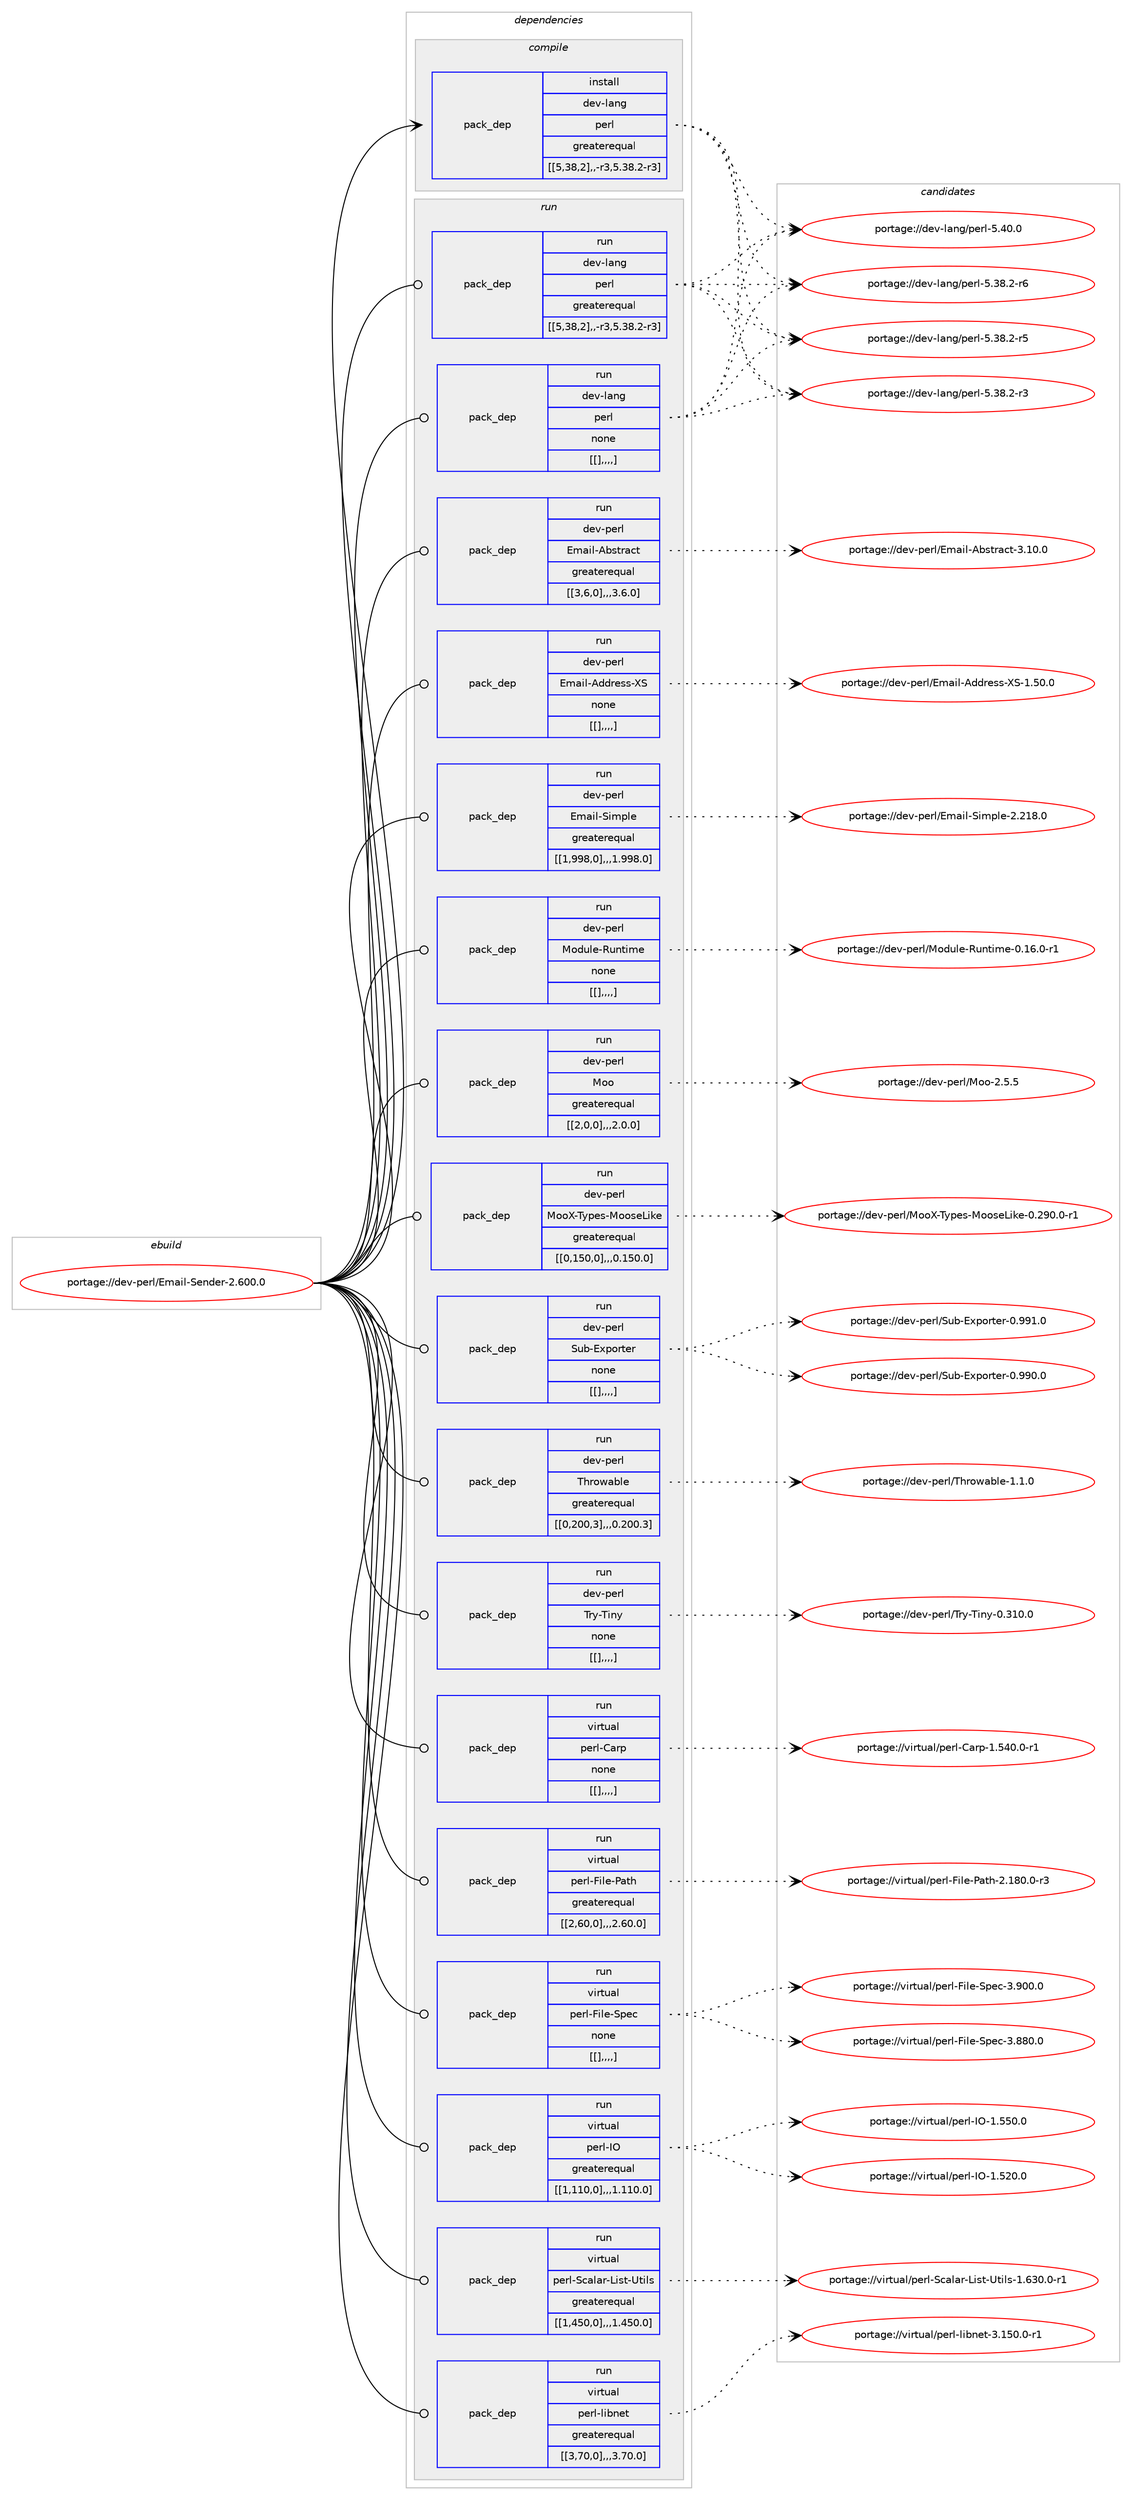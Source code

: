 digraph prolog {

# *************
# Graph options
# *************

newrank=true;
concentrate=true;
compound=true;
graph [rankdir=LR,fontname=Helvetica,fontsize=10,ranksep=1.5];#, ranksep=2.5, nodesep=0.2];
edge  [arrowhead=vee];
node  [fontname=Helvetica,fontsize=10];

# **********
# The ebuild
# **********

subgraph cluster_leftcol {
color=gray;
label=<<i>ebuild</i>>;
id [label="portage://dev-perl/Email-Sender-2.600.0", color=red, width=4, href="../dev-perl/Email-Sender-2.600.0.svg"];
}

# ****************
# The dependencies
# ****************

subgraph cluster_midcol {
color=gray;
label=<<i>dependencies</i>>;
subgraph cluster_compile {
fillcolor="#eeeeee";
style=filled;
label=<<i>compile</i>>;
subgraph pack99196 {
dependency130826 [label=<<TABLE BORDER="0" CELLBORDER="1" CELLSPACING="0" CELLPADDING="4" WIDTH="220"><TR><TD ROWSPAN="6" CELLPADDING="30">pack_dep</TD></TR><TR><TD WIDTH="110">install</TD></TR><TR><TD>dev-lang</TD></TR><TR><TD>perl</TD></TR><TR><TD>greaterequal</TD></TR><TR><TD>[[5,38,2],,-r3,5.38.2-r3]</TD></TR></TABLE>>, shape=none, color=blue];
}
id:e -> dependency130826:w [weight=20,style="solid",arrowhead="vee"];
}
subgraph cluster_compileandrun {
fillcolor="#eeeeee";
style=filled;
label=<<i>compile and run</i>>;
}
subgraph cluster_run {
fillcolor="#eeeeee";
style=filled;
label=<<i>run</i>>;
subgraph pack99197 {
dependency130827 [label=<<TABLE BORDER="0" CELLBORDER="1" CELLSPACING="0" CELLPADDING="4" WIDTH="220"><TR><TD ROWSPAN="6" CELLPADDING="30">pack_dep</TD></TR><TR><TD WIDTH="110">run</TD></TR><TR><TD>dev-lang</TD></TR><TR><TD>perl</TD></TR><TR><TD>greaterequal</TD></TR><TR><TD>[[5,38,2],,-r3,5.38.2-r3]</TD></TR></TABLE>>, shape=none, color=blue];
}
id:e -> dependency130827:w [weight=20,style="solid",arrowhead="odot"];
subgraph pack99198 {
dependency130828 [label=<<TABLE BORDER="0" CELLBORDER="1" CELLSPACING="0" CELLPADDING="4" WIDTH="220"><TR><TD ROWSPAN="6" CELLPADDING="30">pack_dep</TD></TR><TR><TD WIDTH="110">run</TD></TR><TR><TD>dev-lang</TD></TR><TR><TD>perl</TD></TR><TR><TD>none</TD></TR><TR><TD>[[],,,,]</TD></TR></TABLE>>, shape=none, color=blue];
}
id:e -> dependency130828:w [weight=20,style="solid",arrowhead="odot"];
subgraph pack99199 {
dependency130829 [label=<<TABLE BORDER="0" CELLBORDER="1" CELLSPACING="0" CELLPADDING="4" WIDTH="220"><TR><TD ROWSPAN="6" CELLPADDING="30">pack_dep</TD></TR><TR><TD WIDTH="110">run</TD></TR><TR><TD>dev-perl</TD></TR><TR><TD>Email-Abstract</TD></TR><TR><TD>greaterequal</TD></TR><TR><TD>[[3,6,0],,,3.6.0]</TD></TR></TABLE>>, shape=none, color=blue];
}
id:e -> dependency130829:w [weight=20,style="solid",arrowhead="odot"];
subgraph pack99200 {
dependency130830 [label=<<TABLE BORDER="0" CELLBORDER="1" CELLSPACING="0" CELLPADDING="4" WIDTH="220"><TR><TD ROWSPAN="6" CELLPADDING="30">pack_dep</TD></TR><TR><TD WIDTH="110">run</TD></TR><TR><TD>dev-perl</TD></TR><TR><TD>Email-Address-XS</TD></TR><TR><TD>none</TD></TR><TR><TD>[[],,,,]</TD></TR></TABLE>>, shape=none, color=blue];
}
id:e -> dependency130830:w [weight=20,style="solid",arrowhead="odot"];
subgraph pack99201 {
dependency130831 [label=<<TABLE BORDER="0" CELLBORDER="1" CELLSPACING="0" CELLPADDING="4" WIDTH="220"><TR><TD ROWSPAN="6" CELLPADDING="30">pack_dep</TD></TR><TR><TD WIDTH="110">run</TD></TR><TR><TD>dev-perl</TD></TR><TR><TD>Email-Simple</TD></TR><TR><TD>greaterequal</TD></TR><TR><TD>[[1,998,0],,,1.998.0]</TD></TR></TABLE>>, shape=none, color=blue];
}
id:e -> dependency130831:w [weight=20,style="solid",arrowhead="odot"];
subgraph pack99202 {
dependency130832 [label=<<TABLE BORDER="0" CELLBORDER="1" CELLSPACING="0" CELLPADDING="4" WIDTH="220"><TR><TD ROWSPAN="6" CELLPADDING="30">pack_dep</TD></TR><TR><TD WIDTH="110">run</TD></TR><TR><TD>dev-perl</TD></TR><TR><TD>Module-Runtime</TD></TR><TR><TD>none</TD></TR><TR><TD>[[],,,,]</TD></TR></TABLE>>, shape=none, color=blue];
}
id:e -> dependency130832:w [weight=20,style="solid",arrowhead="odot"];
subgraph pack99203 {
dependency130833 [label=<<TABLE BORDER="0" CELLBORDER="1" CELLSPACING="0" CELLPADDING="4" WIDTH="220"><TR><TD ROWSPAN="6" CELLPADDING="30">pack_dep</TD></TR><TR><TD WIDTH="110">run</TD></TR><TR><TD>dev-perl</TD></TR><TR><TD>Moo</TD></TR><TR><TD>greaterequal</TD></TR><TR><TD>[[2,0,0],,,2.0.0]</TD></TR></TABLE>>, shape=none, color=blue];
}
id:e -> dependency130833:w [weight=20,style="solid",arrowhead="odot"];
subgraph pack99204 {
dependency130834 [label=<<TABLE BORDER="0" CELLBORDER="1" CELLSPACING="0" CELLPADDING="4" WIDTH="220"><TR><TD ROWSPAN="6" CELLPADDING="30">pack_dep</TD></TR><TR><TD WIDTH="110">run</TD></TR><TR><TD>dev-perl</TD></TR><TR><TD>MooX-Types-MooseLike</TD></TR><TR><TD>greaterequal</TD></TR><TR><TD>[[0,150,0],,,0.150.0]</TD></TR></TABLE>>, shape=none, color=blue];
}
id:e -> dependency130834:w [weight=20,style="solid",arrowhead="odot"];
subgraph pack99205 {
dependency130835 [label=<<TABLE BORDER="0" CELLBORDER="1" CELLSPACING="0" CELLPADDING="4" WIDTH="220"><TR><TD ROWSPAN="6" CELLPADDING="30">pack_dep</TD></TR><TR><TD WIDTH="110">run</TD></TR><TR><TD>dev-perl</TD></TR><TR><TD>Sub-Exporter</TD></TR><TR><TD>none</TD></TR><TR><TD>[[],,,,]</TD></TR></TABLE>>, shape=none, color=blue];
}
id:e -> dependency130835:w [weight=20,style="solid",arrowhead="odot"];
subgraph pack99206 {
dependency130836 [label=<<TABLE BORDER="0" CELLBORDER="1" CELLSPACING="0" CELLPADDING="4" WIDTH="220"><TR><TD ROWSPAN="6" CELLPADDING="30">pack_dep</TD></TR><TR><TD WIDTH="110">run</TD></TR><TR><TD>dev-perl</TD></TR><TR><TD>Throwable</TD></TR><TR><TD>greaterequal</TD></TR><TR><TD>[[0,200,3],,,0.200.3]</TD></TR></TABLE>>, shape=none, color=blue];
}
id:e -> dependency130836:w [weight=20,style="solid",arrowhead="odot"];
subgraph pack99207 {
dependency130837 [label=<<TABLE BORDER="0" CELLBORDER="1" CELLSPACING="0" CELLPADDING="4" WIDTH="220"><TR><TD ROWSPAN="6" CELLPADDING="30">pack_dep</TD></TR><TR><TD WIDTH="110">run</TD></TR><TR><TD>dev-perl</TD></TR><TR><TD>Try-Tiny</TD></TR><TR><TD>none</TD></TR><TR><TD>[[],,,,]</TD></TR></TABLE>>, shape=none, color=blue];
}
id:e -> dependency130837:w [weight=20,style="solid",arrowhead="odot"];
subgraph pack99208 {
dependency130838 [label=<<TABLE BORDER="0" CELLBORDER="1" CELLSPACING="0" CELLPADDING="4" WIDTH="220"><TR><TD ROWSPAN="6" CELLPADDING="30">pack_dep</TD></TR><TR><TD WIDTH="110">run</TD></TR><TR><TD>virtual</TD></TR><TR><TD>perl-Carp</TD></TR><TR><TD>none</TD></TR><TR><TD>[[],,,,]</TD></TR></TABLE>>, shape=none, color=blue];
}
id:e -> dependency130838:w [weight=20,style="solid",arrowhead="odot"];
subgraph pack99209 {
dependency130839 [label=<<TABLE BORDER="0" CELLBORDER="1" CELLSPACING="0" CELLPADDING="4" WIDTH="220"><TR><TD ROWSPAN="6" CELLPADDING="30">pack_dep</TD></TR><TR><TD WIDTH="110">run</TD></TR><TR><TD>virtual</TD></TR><TR><TD>perl-File-Path</TD></TR><TR><TD>greaterequal</TD></TR><TR><TD>[[2,60,0],,,2.60.0]</TD></TR></TABLE>>, shape=none, color=blue];
}
id:e -> dependency130839:w [weight=20,style="solid",arrowhead="odot"];
subgraph pack99210 {
dependency130840 [label=<<TABLE BORDER="0" CELLBORDER="1" CELLSPACING="0" CELLPADDING="4" WIDTH="220"><TR><TD ROWSPAN="6" CELLPADDING="30">pack_dep</TD></TR><TR><TD WIDTH="110">run</TD></TR><TR><TD>virtual</TD></TR><TR><TD>perl-File-Spec</TD></TR><TR><TD>none</TD></TR><TR><TD>[[],,,,]</TD></TR></TABLE>>, shape=none, color=blue];
}
id:e -> dependency130840:w [weight=20,style="solid",arrowhead="odot"];
subgraph pack99211 {
dependency130841 [label=<<TABLE BORDER="0" CELLBORDER="1" CELLSPACING="0" CELLPADDING="4" WIDTH="220"><TR><TD ROWSPAN="6" CELLPADDING="30">pack_dep</TD></TR><TR><TD WIDTH="110">run</TD></TR><TR><TD>virtual</TD></TR><TR><TD>perl-IO</TD></TR><TR><TD>greaterequal</TD></TR><TR><TD>[[1,110,0],,,1.110.0]</TD></TR></TABLE>>, shape=none, color=blue];
}
id:e -> dependency130841:w [weight=20,style="solid",arrowhead="odot"];
subgraph pack99212 {
dependency130842 [label=<<TABLE BORDER="0" CELLBORDER="1" CELLSPACING="0" CELLPADDING="4" WIDTH="220"><TR><TD ROWSPAN="6" CELLPADDING="30">pack_dep</TD></TR><TR><TD WIDTH="110">run</TD></TR><TR><TD>virtual</TD></TR><TR><TD>perl-Scalar-List-Utils</TD></TR><TR><TD>greaterequal</TD></TR><TR><TD>[[1,450,0],,,1.450.0]</TD></TR></TABLE>>, shape=none, color=blue];
}
id:e -> dependency130842:w [weight=20,style="solid",arrowhead="odot"];
subgraph pack99213 {
dependency130843 [label=<<TABLE BORDER="0" CELLBORDER="1" CELLSPACING="0" CELLPADDING="4" WIDTH="220"><TR><TD ROWSPAN="6" CELLPADDING="30">pack_dep</TD></TR><TR><TD WIDTH="110">run</TD></TR><TR><TD>virtual</TD></TR><TR><TD>perl-libnet</TD></TR><TR><TD>greaterequal</TD></TR><TR><TD>[[3,70,0],,,3.70.0]</TD></TR></TABLE>>, shape=none, color=blue];
}
id:e -> dependency130843:w [weight=20,style="solid",arrowhead="odot"];
}
}

# **************
# The candidates
# **************

subgraph cluster_choices {
rank=same;
color=gray;
label=<<i>candidates</i>>;

subgraph choice99196 {
color=black;
nodesep=1;
choice10010111845108971101034711210111410845534652484648 [label="portage://dev-lang/perl-5.40.0", color=red, width=4,href="../dev-lang/perl-5.40.0.svg"];
choice100101118451089711010347112101114108455346515646504511454 [label="portage://dev-lang/perl-5.38.2-r6", color=red, width=4,href="../dev-lang/perl-5.38.2-r6.svg"];
choice100101118451089711010347112101114108455346515646504511453 [label="portage://dev-lang/perl-5.38.2-r5", color=red, width=4,href="../dev-lang/perl-5.38.2-r5.svg"];
choice100101118451089711010347112101114108455346515646504511451 [label="portage://dev-lang/perl-5.38.2-r3", color=red, width=4,href="../dev-lang/perl-5.38.2-r3.svg"];
dependency130826:e -> choice10010111845108971101034711210111410845534652484648:w [style=dotted,weight="100"];
dependency130826:e -> choice100101118451089711010347112101114108455346515646504511454:w [style=dotted,weight="100"];
dependency130826:e -> choice100101118451089711010347112101114108455346515646504511453:w [style=dotted,weight="100"];
dependency130826:e -> choice100101118451089711010347112101114108455346515646504511451:w [style=dotted,weight="100"];
}
subgraph choice99197 {
color=black;
nodesep=1;
choice10010111845108971101034711210111410845534652484648 [label="portage://dev-lang/perl-5.40.0", color=red, width=4,href="../dev-lang/perl-5.40.0.svg"];
choice100101118451089711010347112101114108455346515646504511454 [label="portage://dev-lang/perl-5.38.2-r6", color=red, width=4,href="../dev-lang/perl-5.38.2-r6.svg"];
choice100101118451089711010347112101114108455346515646504511453 [label="portage://dev-lang/perl-5.38.2-r5", color=red, width=4,href="../dev-lang/perl-5.38.2-r5.svg"];
choice100101118451089711010347112101114108455346515646504511451 [label="portage://dev-lang/perl-5.38.2-r3", color=red, width=4,href="../dev-lang/perl-5.38.2-r3.svg"];
dependency130827:e -> choice10010111845108971101034711210111410845534652484648:w [style=dotted,weight="100"];
dependency130827:e -> choice100101118451089711010347112101114108455346515646504511454:w [style=dotted,weight="100"];
dependency130827:e -> choice100101118451089711010347112101114108455346515646504511453:w [style=dotted,weight="100"];
dependency130827:e -> choice100101118451089711010347112101114108455346515646504511451:w [style=dotted,weight="100"];
}
subgraph choice99198 {
color=black;
nodesep=1;
choice10010111845108971101034711210111410845534652484648 [label="portage://dev-lang/perl-5.40.0", color=red, width=4,href="../dev-lang/perl-5.40.0.svg"];
choice100101118451089711010347112101114108455346515646504511454 [label="portage://dev-lang/perl-5.38.2-r6", color=red, width=4,href="../dev-lang/perl-5.38.2-r6.svg"];
choice100101118451089711010347112101114108455346515646504511453 [label="portage://dev-lang/perl-5.38.2-r5", color=red, width=4,href="../dev-lang/perl-5.38.2-r5.svg"];
choice100101118451089711010347112101114108455346515646504511451 [label="portage://dev-lang/perl-5.38.2-r3", color=red, width=4,href="../dev-lang/perl-5.38.2-r3.svg"];
dependency130828:e -> choice10010111845108971101034711210111410845534652484648:w [style=dotted,weight="100"];
dependency130828:e -> choice100101118451089711010347112101114108455346515646504511454:w [style=dotted,weight="100"];
dependency130828:e -> choice100101118451089711010347112101114108455346515646504511453:w [style=dotted,weight="100"];
dependency130828:e -> choice100101118451089711010347112101114108455346515646504511451:w [style=dotted,weight="100"];
}
subgraph choice99199 {
color=black;
nodesep=1;
choice10010111845112101114108476910997105108456598115116114979911645514649484648 [label="portage://dev-perl/Email-Abstract-3.10.0", color=red, width=4,href="../dev-perl/Email-Abstract-3.10.0.svg"];
dependency130829:e -> choice10010111845112101114108476910997105108456598115116114979911645514649484648:w [style=dotted,weight="100"];
}
subgraph choice99200 {
color=black;
nodesep=1;
choice10010111845112101114108476910997105108456510010011410111511545888345494653484648 [label="portage://dev-perl/Email-Address-XS-1.50.0", color=red, width=4,href="../dev-perl/Email-Address-XS-1.50.0.svg"];
dependency130830:e -> choice10010111845112101114108476910997105108456510010011410111511545888345494653484648:w [style=dotted,weight="100"];
}
subgraph choice99201 {
color=black;
nodesep=1;
choice1001011184511210111410847691099710510845831051091121081014550465049564648 [label="portage://dev-perl/Email-Simple-2.218.0", color=red, width=4,href="../dev-perl/Email-Simple-2.218.0.svg"];
dependency130831:e -> choice1001011184511210111410847691099710510845831051091121081014550465049564648:w [style=dotted,weight="100"];
}
subgraph choice99202 {
color=black;
nodesep=1;
choice1001011184511210111410847771111001171081014582117110116105109101454846495446484511449 [label="portage://dev-perl/Module-Runtime-0.16.0-r1", color=red, width=4,href="../dev-perl/Module-Runtime-0.16.0-r1.svg"];
dependency130832:e -> choice1001011184511210111410847771111001171081014582117110116105109101454846495446484511449:w [style=dotted,weight="100"];
}
subgraph choice99203 {
color=black;
nodesep=1;
choice100101118451121011141084777111111455046534653 [label="portage://dev-perl/Moo-2.5.5", color=red, width=4,href="../dev-perl/Moo-2.5.5.svg"];
dependency130833:e -> choice100101118451121011141084777111111455046534653:w [style=dotted,weight="100"];
}
subgraph choice99204 {
color=black;
nodesep=1;
choice10010111845112101114108477711111188458412111210111545771111111151017610510710145484650574846484511449 [label="portage://dev-perl/MooX-Types-MooseLike-0.290.0-r1", color=red, width=4,href="../dev-perl/MooX-Types-MooseLike-0.290.0-r1.svg"];
dependency130834:e -> choice10010111845112101114108477711111188458412111210111545771111111151017610510710145484650574846484511449:w [style=dotted,weight="100"];
}
subgraph choice99205 {
color=black;
nodesep=1;
choice1001011184511210111410847831179845691201121111141161011144548465757494648 [label="portage://dev-perl/Sub-Exporter-0.991.0", color=red, width=4,href="../dev-perl/Sub-Exporter-0.991.0.svg"];
choice1001011184511210111410847831179845691201121111141161011144548465757484648 [label="portage://dev-perl/Sub-Exporter-0.990.0", color=red, width=4,href="../dev-perl/Sub-Exporter-0.990.0.svg"];
dependency130835:e -> choice1001011184511210111410847831179845691201121111141161011144548465757494648:w [style=dotted,weight="100"];
dependency130835:e -> choice1001011184511210111410847831179845691201121111141161011144548465757484648:w [style=dotted,weight="100"];
}
subgraph choice99206 {
color=black;
nodesep=1;
choice1001011184511210111410847841041141111199798108101454946494648 [label="portage://dev-perl/Throwable-1.1.0", color=red, width=4,href="../dev-perl/Throwable-1.1.0.svg"];
dependency130836:e -> choice1001011184511210111410847841041141111199798108101454946494648:w [style=dotted,weight="100"];
}
subgraph choice99207 {
color=black;
nodesep=1;
choice10010111845112101114108478411412145841051101214548465149484648 [label="portage://dev-perl/Try-Tiny-0.310.0", color=red, width=4,href="../dev-perl/Try-Tiny-0.310.0.svg"];
dependency130837:e -> choice10010111845112101114108478411412145841051101214548465149484648:w [style=dotted,weight="100"];
}
subgraph choice99208 {
color=black;
nodesep=1;
choice118105114116117971084711210111410845679711411245494653524846484511449 [label="portage://virtual/perl-Carp-1.540.0-r1", color=red, width=4,href="../virtual/perl-Carp-1.540.0-r1.svg"];
dependency130838:e -> choice118105114116117971084711210111410845679711411245494653524846484511449:w [style=dotted,weight="100"];
}
subgraph choice99209 {
color=black;
nodesep=1;
choice1181051141161179710847112101114108457010510810145809711610445504649564846484511451 [label="portage://virtual/perl-File-Path-2.180.0-r3", color=red, width=4,href="../virtual/perl-File-Path-2.180.0-r3.svg"];
dependency130839:e -> choice1181051141161179710847112101114108457010510810145809711610445504649564846484511451:w [style=dotted,weight="100"];
}
subgraph choice99210 {
color=black;
nodesep=1;
choice118105114116117971084711210111410845701051081014583112101994551465748484648 [label="portage://virtual/perl-File-Spec-3.900.0", color=red, width=4,href="../virtual/perl-File-Spec-3.900.0.svg"];
choice118105114116117971084711210111410845701051081014583112101994551465656484648 [label="portage://virtual/perl-File-Spec-3.880.0", color=red, width=4,href="../virtual/perl-File-Spec-3.880.0.svg"];
dependency130840:e -> choice118105114116117971084711210111410845701051081014583112101994551465748484648:w [style=dotted,weight="100"];
dependency130840:e -> choice118105114116117971084711210111410845701051081014583112101994551465656484648:w [style=dotted,weight="100"];
}
subgraph choice99211 {
color=black;
nodesep=1;
choice11810511411611797108471121011141084573794549465353484648 [label="portage://virtual/perl-IO-1.550.0", color=red, width=4,href="../virtual/perl-IO-1.550.0.svg"];
choice11810511411611797108471121011141084573794549465350484648 [label="portage://virtual/perl-IO-1.520.0", color=red, width=4,href="../virtual/perl-IO-1.520.0.svg"];
dependency130841:e -> choice11810511411611797108471121011141084573794549465353484648:w [style=dotted,weight="100"];
dependency130841:e -> choice11810511411611797108471121011141084573794549465350484648:w [style=dotted,weight="100"];
}
subgraph choice99212 {
color=black;
nodesep=1;
choice118105114116117971084711210111410845839997108971144576105115116458511610510811545494654514846484511449 [label="portage://virtual/perl-Scalar-List-Utils-1.630.0-r1", color=red, width=4,href="../virtual/perl-Scalar-List-Utils-1.630.0-r1.svg"];
dependency130842:e -> choice118105114116117971084711210111410845839997108971144576105115116458511610510811545494654514846484511449:w [style=dotted,weight="100"];
}
subgraph choice99213 {
color=black;
nodesep=1;
choice1181051141161179710847112101114108451081059811010111645514649534846484511449 [label="portage://virtual/perl-libnet-3.150.0-r1", color=red, width=4,href="../virtual/perl-libnet-3.150.0-r1.svg"];
dependency130843:e -> choice1181051141161179710847112101114108451081059811010111645514649534846484511449:w [style=dotted,weight="100"];
}
}

}
